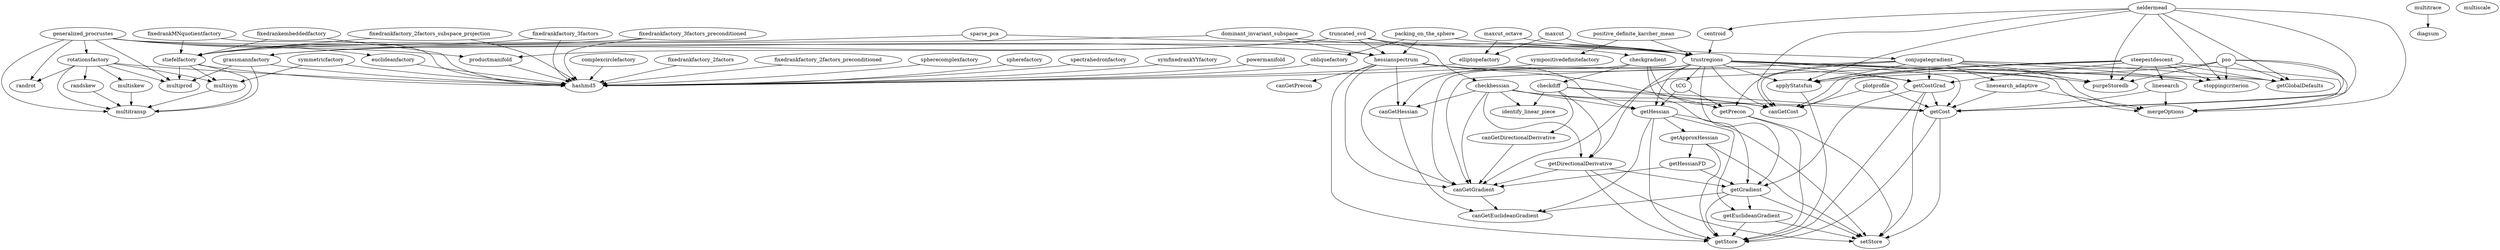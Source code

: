 /* Created by mdot for Matlab */
digraph m2html {
  dominant_invariant_subspace -> grassmannfactory;
  dominant_invariant_subspace -> trustregions;
  dominant_invariant_subspace -> hessianspectrum;
  generalized_procrustes -> euclideanfactory;
  generalized_procrustes -> randrot;
  generalized_procrustes -> rotationsfactory;
  generalized_procrustes -> trustregions;
  generalized_procrustes -> hessianspectrum;
  generalized_procrustes -> multiprod;
  generalized_procrustes -> multitransp;
  generalized_procrustes -> productmanifold;
  maxcut -> elliptopefactory;
  maxcut -> trustregions;
  maxcut_octave -> elliptopefactory;
  maxcut_octave -> trustregions;
  packing_on_the_sphere -> obliquefactory;
  packing_on_the_sphere -> conjugategradient;
  packing_on_the_sphere -> hessianspectrum;
  positive_definite_karcher_mean -> sympositivedefinitefactory;
  positive_definite_karcher_mean -> trustregions;
  sparse_pca -> stiefelfactory;
  sparse_pca -> trustregions;
  truncated_svd -> grassmannfactory;
  truncated_svd -> trustregions;
  truncated_svd -> checkgradient;
  truncated_svd -> checkhessian;
  truncated_svd -> hessianspectrum;
  truncated_svd -> productmanifold;
  complexcirclefactory -> hashmd5;
  euclideanfactory -> hashmd5;
  symmetricfactory -> hashmd5;
  symmetricfactory -> multisym;
  fixedrankMNquotientfactory -> stiefelfactory;
  fixedrankMNquotientfactory -> hashmd5;
  fixedrankembeddedfactory -> stiefelfactory;
  fixedrankembeddedfactory -> hashmd5;
  fixedrankfactory_2factors -> hashmd5;
  fixedrankfactory_2factors_preconditioned -> hashmd5;
  fixedrankfactory_2factors_subspace_projection -> stiefelfactory;
  fixedrankfactory_2factors_subspace_projection -> hashmd5;
  fixedrankfactory_3factors -> stiefelfactory;
  fixedrankfactory_3factors -> hashmd5;
  fixedrankfactory_3factors_preconditioned -> stiefelfactory;
  fixedrankfactory_3factors_preconditioned -> hashmd5;
  grassmannfactory -> hashmd5;
  grassmannfactory -> multiprod;
  grassmannfactory -> multitransp;
  obliquefactory -> hashmd5;
  randskew -> multitransp;
  rotationsfactory -> randrot;
  rotationsfactory -> randskew;
  rotationsfactory -> hashmd5;
  rotationsfactory -> multiprod;
  rotationsfactory -> multiskew;
  rotationsfactory -> multisym;
  rotationsfactory -> multitransp;
  spherecomplexfactory -> hashmd5;
  spherefactory -> hashmd5;
  stiefelfactory -> hashmd5;
  stiefelfactory -> multiprod;
  stiefelfactory -> multisym;
  stiefelfactory -> multitransp;
  elliptopefactory -> hashmd5;
  spectrahedronfactory -> hashmd5;
  symfixedrankYYfactory -> hashmd5;
  sympositivedefinitefactory -> hashmd5;
  applyStatsfun -> getStore;
  canGetDirectionalDerivative -> canGetGradient;
  canGetGradient -> canGetEuclideanGradient;
  canGetHessian -> canGetEuclideanGradient;
  getApproxHessian -> getHessianFD;
  getApproxHessian -> getStore;
  getApproxHessian -> setStore;
  getCost -> getStore;
  getCost -> setStore;
  getCostGrad -> getCost;
  getCostGrad -> getGradient;
  getCostGrad -> getStore;
  getCostGrad -> setStore;
  getDirectionalDerivative -> canGetGradient;
  getDirectionalDerivative -> getGradient;
  getDirectionalDerivative -> getStore;
  getDirectionalDerivative -> setStore;
  getEuclideanGradient -> getStore;
  getEuclideanGradient -> setStore;
  getGradient -> canGetEuclideanGradient;
  getGradient -> getEuclideanGradient;
  getGradient -> getStore;
  getGradient -> setStore;
  getHessian -> canGetEuclideanGradient;
  getHessian -> getApproxHessian;
  getHessian -> getEuclideanGradient;
  getHessian -> getStore;
  getHessian -> setStore;
  getHessianFD -> canGetGradient;
  getHessianFD -> getGradient;
  getPrecon -> getStore;
  getPrecon -> setStore;
  conjugategradient -> applyStatsfun;
  conjugategradient -> canGetCost;
  conjugategradient -> canGetGradient;
  conjugategradient -> getCostGrad;
  conjugategradient -> getGlobalDefaults;
  conjugategradient -> getPrecon;
  conjugategradient -> mergeOptions;
  conjugategradient -> purgeStoredb;
  conjugategradient -> stoppingcriterion;
  conjugategradient -> linesearch_adaptive;
  linesearch -> getCost;
  linesearch -> mergeOptions;
  linesearch_adaptive -> getCost;
  linesearch_adaptive -> mergeOptions;
  centroid -> trustregions;
  neldermead -> applyStatsfun;
  neldermead -> canGetCost;
  neldermead -> getCost;
  neldermead -> getGlobalDefaults;
  neldermead -> mergeOptions;
  neldermead -> purgeStoredb;
  neldermead -> stoppingcriterion;
  neldermead -> centroid;
  pso -> applyStatsfun;
  pso -> canGetCost;
  pso -> getCost;
  pso -> getGlobalDefaults;
  pso -> mergeOptions;
  pso -> purgeStoredb;
  pso -> stoppingcriterion;
  steepestdescent -> applyStatsfun;
  steepestdescent -> canGetCost;
  steepestdescent -> canGetGradient;
  steepestdescent -> getCostGrad;
  steepestdescent -> getGlobalDefaults;
  steepestdescent -> mergeOptions;
  steepestdescent -> purgeStoredb;
  steepestdescent -> stoppingcriterion;
  steepestdescent -> linesearch;
  tCG -> getHessian;
  tCG -> getPrecon;
  trustregions -> applyStatsfun;
  trustregions -> canGetCost;
  trustregions -> canGetGradient;
  trustregions -> canGetHessian;
  trustregions -> getCost;
  trustregions -> getCostGrad;
  trustregions -> getDirectionalDerivative;
  trustregions -> getGlobalDefaults;
  trustregions -> getGradient;
  trustregions -> getHessian;
  trustregions -> mergeOptions;
  trustregions -> purgeStoredb;
  trustregions -> stoppingcriterion;
  trustregions -> tCG;
  checkdiff -> canGetCost;
  checkdiff -> canGetDirectionalDerivative;
  checkdiff -> getCost;
  checkdiff -> getDirectionalDerivative;
  checkdiff -> identify_linear_piece;
  checkgradient -> canGetCost;
  checkgradient -> canGetGradient;
  checkgradient -> getGradient;
  checkgradient -> checkdiff;
  checkhessian -> canGetCost;
  checkhessian -> canGetGradient;
  checkhessian -> canGetHessian;
  checkhessian -> getCost;
  checkhessian -> getDirectionalDerivative;
  checkhessian -> getHessian;
  checkhessian -> identify_linear_piece;
  hessianspectrum -> canGetGradient;
  hessianspectrum -> canGetHessian;
  hessianspectrum -> canGetPrecon;
  hessianspectrum -> getCostGrad;
  hessianspectrum -> getHessian;
  hessianspectrum -> getPrecon;
  hessianspectrum -> getStore;
  multiskew -> multitransp;
  multisym -> multitransp;
  multitrace -> diagsum;
  plotprofile -> canGetCost;
  plotprofile -> getCost;
  powermanifold -> hashmd5;
  productmanifold -> hashmd5;

  dominant_invariant_subspace [URL="examples/dominant_invariant_subspace.html"];
  generalized_procrustes [URL="examples/generalized_procrustes.html"];
  maxcut [URL="examples/maxcut.html"];
  maxcut_octave [URL="examples/maxcut_octave.html"];
  packing_on_the_sphere [URL="examples/packing_on_the_sphere.html"];
  positive_definite_karcher_mean [URL="examples/positive_definite_karcher_mean.html"];
  sparse_pca [URL="examples/sparse_pca.html"];
  truncated_svd [URL="examples/truncated_svd.html"];
  complexcirclefactory [URL="manopt/manifolds/complexcircle/complexcirclefactory.html"];
  euclideanfactory [URL="manopt/manifolds/euclidean/euclideanfactory.html"];
  symmetricfactory [URL="manopt/manifolds/euclidean/symmetricfactory.html"];
  fixedrankMNquotientfactory [URL="manopt/manifolds/fixedrank/fixedrankMNquotientfactory.html"];
  fixedrankembeddedfactory [URL="manopt/manifolds/fixedrank/fixedrankembeddedfactory.html"];
  fixedrankfactory_2factors [URL="manopt/manifolds/fixedrank/fixedrankfactory_2factors.html"];
  fixedrankfactory_2factors_preconditioned [URL="manopt/manifolds/fixedrank/fixedrankfactory_2factors_preconditioned.html"];
  fixedrankfactory_2factors_subspace_projection [URL="manopt/manifolds/fixedrank/fixedrankfactory_2factors_subspace_projection.html"];
  fixedrankfactory_3factors [URL="manopt/manifolds/fixedrank/fixedrankfactory_3factors.html"];
  fixedrankfactory_3factors_preconditioned [URL="manopt/manifolds/fixedrank/fixedrankfactory_3factors_preconditioned.html"];
  grassmannfactory [URL="manopt/manifolds/grassmann/grassmannfactory.html"];
  obliquefactory [URL="manopt/manifolds/oblique/obliquefactory.html"];
  randrot [URL="manopt/manifolds/rotations/randrot.html"];
  randskew [URL="manopt/manifolds/rotations/randskew.html"];
  rotationsfactory [URL="manopt/manifolds/rotations/rotationsfactory.html"];
  spherecomplexfactory [URL="manopt/manifolds/sphere/spherecomplexfactory.html"];
  spherefactory [URL="manopt/manifolds/sphere/spherefactory.html"];
  stiefelfactory [URL="manopt/manifolds/stiefel/stiefelfactory.html"];
  elliptopefactory [URL="manopt/manifolds/symfixedrank/elliptopefactory.html"];
  spectrahedronfactory [URL="manopt/manifolds/symfixedrank/spectrahedronfactory.html"];
  symfixedrankYYfactory [URL="manopt/manifolds/symfixedrank/symfixedrankYYfactory.html"];
  sympositivedefinitefactory [URL="manopt/manifolds/symfixedrank/sympositivedefinitefactory.html"];
  applyStatsfun [URL="manopt/privatetools/applyStatsfun.html"];
  canGetCost [URL="manopt/privatetools/canGetCost.html"];
  canGetDirectionalDerivative [URL="manopt/privatetools/canGetDirectionalDerivative.html"];
  canGetEuclideanGradient [URL="manopt/privatetools/canGetEuclideanGradient.html"];
  canGetGradient [URL="manopt/privatetools/canGetGradient.html"];
  canGetHessian [URL="manopt/privatetools/canGetHessian.html"];
  canGetPrecon [URL="manopt/privatetools/canGetPrecon.html"];
  getApproxHessian [URL="manopt/privatetools/getApproxHessian.html"];
  getCost [URL="manopt/privatetools/getCost.html"];
  getCostGrad [URL="manopt/privatetools/getCostGrad.html"];
  getDirectionalDerivative [URL="manopt/privatetools/getDirectionalDerivative.html"];
  getEuclideanGradient [URL="manopt/privatetools/getEuclideanGradient.html"];
  getGlobalDefaults [URL="manopt/privatetools/getGlobalDefaults.html"];
  getGradient [URL="manopt/privatetools/getGradient.html"];
  getHessian [URL="manopt/privatetools/getHessian.html"];
  getHessianFD [URL="manopt/privatetools/getHessianFD.html"];
  getPrecon [URL="manopt/privatetools/getPrecon.html"];
  getStore [URL="manopt/privatetools/getStore.html"];
  hashmd5 [URL="manopt/privatetools/hashmd5.html"];
  mergeOptions [URL="manopt/privatetools/mergeOptions.html"];
  purgeStoredb [URL="manopt/privatetools/purgeStoredb.html"];
  setStore [URL="manopt/privatetools/setStore.html"];
  stoppingcriterion [URL="manopt/privatetools/stoppingcriterion.html"];
  conjugategradient [URL="manopt/solvers/conjugategradient/conjugategradient.html"];
  linesearch [URL="manopt/solvers/linesearch/linesearch.html"];
  linesearch_adaptive [URL="manopt/solvers/linesearch/linesearch_adaptive.html"];
  centroid [URL="manopt/solvers/neldermead/centroid.html"];
  neldermead [URL="manopt/solvers/neldermead/neldermead.html"];
  pso [URL="manopt/solvers/pso/pso.html"];
  steepestdescent [URL="manopt/solvers/steepestdescent/steepestdescent.html"];
  tCG [URL="manopt/solvers/trustregions/tCG.html"];
  trustregions [URL="manopt/solvers/trustregions/trustregions.html"];
  checkdiff [URL="manopt/tools/checkdiff.html"];
  checkgradient [URL="manopt/tools/checkgradient.html"];
  checkhessian [URL="manopt/tools/checkhessian.html"];
  diagsum [URL="manopt/tools/diagsum.html"];
  hessianspectrum [URL="manopt/tools/hessianspectrum.html"];
  identify_linear_piece [URL="manopt/tools/identify_linear_piece.html"];
  multiprod [URL="manopt/tools/multiprod.html"];
  multiscale [URL="manopt/tools/multiscale.html"];
  multiskew [URL="manopt/tools/multiskew.html"];
  multisym [URL="manopt/tools/multisym.html"];
  multitrace [URL="manopt/tools/multitrace.html"];
  multitransp [URL="manopt/tools/multitransp.html"];
  plotprofile [URL="manopt/tools/plotprofile.html"];
  powermanifold [URL="manopt/tools/powermanifold.html"];
  productmanifold [URL="manopt/tools/productmanifold.html"];
}